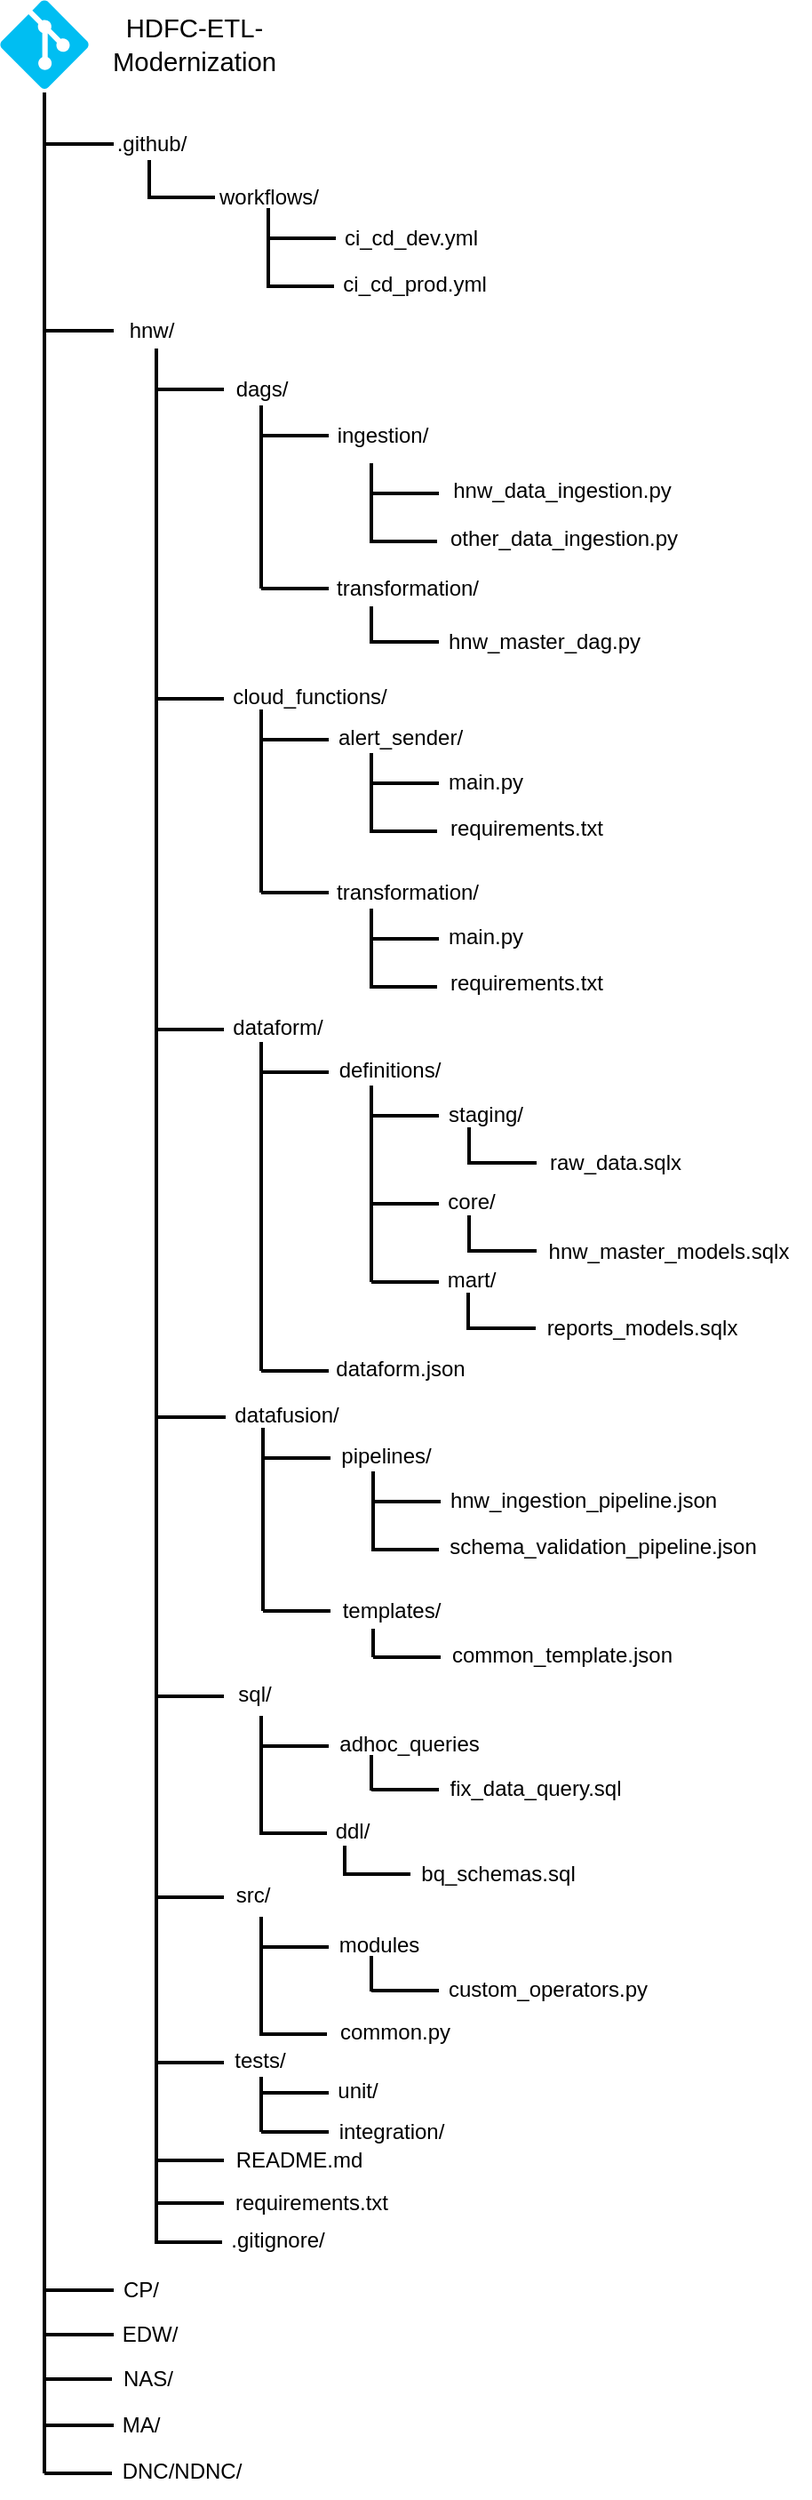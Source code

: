 <mxfile version="28.1.2">
  <diagram name="Page-1" id="s3uP8900tQf6EF1EZNi6">
    <mxGraphModel dx="1079" dy="439" grid="1" gridSize="10" guides="1" tooltips="1" connect="1" arrows="1" fold="1" page="1" pageScale="1" pageWidth="850" pageHeight="1100" math="0" shadow="0">
      <root>
        <mxCell id="0" />
        <mxCell id="1" parent="0" />
        <mxCell id="a7yxjz0I2HXghqxPFArf-2" value="" style="line;strokeWidth=2;direction=south;html=1;" vertex="1" parent="1">
          <mxGeometry x="116" y="111" width="10" height="1339" as="geometry" />
        </mxCell>
        <mxCell id="a7yxjz0I2HXghqxPFArf-3" value="" style="line;strokeWidth=2;html=1;" vertex="1" parent="1">
          <mxGeometry x="122" y="135" width="38" height="10" as="geometry" />
        </mxCell>
        <mxCell id="a7yxjz0I2HXghqxPFArf-4" value="" style="verticalLabelPosition=bottom;html=1;verticalAlign=top;align=center;strokeColor=none;fillColor=#00BEF2;shape=mxgraph.azure.git_repository;" vertex="1" parent="1">
          <mxGeometry x="96" y="59" width="50" height="50" as="geometry" />
        </mxCell>
        <mxCell id="a7yxjz0I2HXghqxPFArf-5" value="&lt;span style=&quot;-webkit-user-drag: none; -webkit-tap-highlight-color: transparent; margin: 0px; padding: 0px; user-select: text; text-align: left; text-indent: -24px; white-space: pre-wrap; background-color: rgb(255, 255, 255); font-size: 11pt; line-height: 18.204px; font-family: Aptos, Aptos_EmbeddedFont, Aptos_MSFontService, sans-serif; font-variant-ligatures: none !important;&quot; class=&quot;TextRun SCXW78633202 BCX8&quot; lang=&quot;EN-US&quot; data-contrast=&quot;auto&quot;&gt;&lt;span style=&quot;-webkit-user-drag: none; -webkit-tap-highlight-color: transparent; margin: 0px; padding: 0px; user-select: text;&quot; class=&quot;NormalTextRun SCXW78633202 BCX8&quot;&gt;HDFC-ETL-&lt;/span&gt;&lt;span style=&quot;-webkit-user-drag: none; -webkit-tap-highlight-color: transparent; margin: 0px; padding: 0px; user-select: text;&quot; class=&quot;NormalTextRun SCXW78633202 BCX8&quot;&gt;Modernization&lt;/span&gt;&lt;/span&gt;" style="text;html=1;align=center;verticalAlign=middle;resizable=0;points=[];autosize=1;strokeColor=none;fillColor=none;" vertex="1" parent="1">
          <mxGeometry x="110" y="69" width="190" height="30" as="geometry" />
        </mxCell>
        <mxCell id="a7yxjz0I2HXghqxPFArf-6" value=".github/" style="text;html=1;align=center;verticalAlign=middle;resizable=0;points=[];autosize=1;strokeColor=none;fillColor=none;" vertex="1" parent="1">
          <mxGeometry x="151" y="125" width="60" height="30" as="geometry" />
        </mxCell>
        <mxCell id="a7yxjz0I2HXghqxPFArf-7" value="" style="line;strokeWidth=2;direction=south;html=1;" vertex="1" parent="1">
          <mxGeometry x="175" y="149" width="10" height="21" as="geometry" />
        </mxCell>
        <mxCell id="a7yxjz0I2HXghqxPFArf-8" value="" style="line;strokeWidth=2;html=1;" vertex="1" parent="1">
          <mxGeometry x="179" y="165" width="38" height="10" as="geometry" />
        </mxCell>
        <mxCell id="a7yxjz0I2HXghqxPFArf-9" value="workflows/" style="text;html=1;align=center;verticalAlign=middle;resizable=0;points=[];autosize=1;strokeColor=none;fillColor=none;" vertex="1" parent="1">
          <mxGeometry x="207" y="155" width="80" height="30" as="geometry" />
        </mxCell>
        <mxCell id="a7yxjz0I2HXghqxPFArf-10" value="" style="line;strokeWidth=2;direction=south;html=1;" vertex="1" parent="1">
          <mxGeometry x="242" y="176" width="10" height="44" as="geometry" />
        </mxCell>
        <mxCell id="a7yxjz0I2HXghqxPFArf-11" value="" style="line;strokeWidth=2;html=1;" vertex="1" parent="1">
          <mxGeometry x="247" y="188" width="38" height="10" as="geometry" />
        </mxCell>
        <mxCell id="a7yxjz0I2HXghqxPFArf-12" value="ci_cd_dev.yml" style="text;html=1;align=center;verticalAlign=middle;resizable=0;points=[];autosize=1;strokeColor=none;fillColor=none;" vertex="1" parent="1">
          <mxGeometry x="277" y="178" width="100" height="30" as="geometry" />
        </mxCell>
        <mxCell id="a7yxjz0I2HXghqxPFArf-13" value="" style="line;strokeWidth=2;html=1;" vertex="1" parent="1">
          <mxGeometry x="246" y="215" width="38" height="10" as="geometry" />
        </mxCell>
        <mxCell id="a7yxjz0I2HXghqxPFArf-14" value="ci_cd_prod.yml" style="text;html=1;align=center;verticalAlign=middle;resizable=0;points=[];autosize=1;strokeColor=none;fillColor=none;" vertex="1" parent="1">
          <mxGeometry x="279" y="204" width="100" height="30" as="geometry" />
        </mxCell>
        <mxCell id="a7yxjz0I2HXghqxPFArf-15" value="" style="line;strokeWidth=2;html=1;" vertex="1" parent="1">
          <mxGeometry x="122" y="240" width="38" height="10" as="geometry" />
        </mxCell>
        <mxCell id="a7yxjz0I2HXghqxPFArf-16" value="hnw/" style="text;html=1;align=center;verticalAlign=middle;resizable=0;points=[];autosize=1;strokeColor=none;fillColor=none;" vertex="1" parent="1">
          <mxGeometry x="156" y="230" width="50" height="30" as="geometry" />
        </mxCell>
        <mxCell id="a7yxjz0I2HXghqxPFArf-17" value="" style="line;strokeWidth=2;direction=south;html=1;" vertex="1" parent="1">
          <mxGeometry x="179" y="255" width="10" height="1065" as="geometry" />
        </mxCell>
        <mxCell id="a7yxjz0I2HXghqxPFArf-18" value="" style="line;strokeWidth=2;html=1;" vertex="1" parent="1">
          <mxGeometry x="184" y="273" width="38" height="10" as="geometry" />
        </mxCell>
        <mxCell id="a7yxjz0I2HXghqxPFArf-19" value="dags/" style="text;html=1;align=center;verticalAlign=middle;resizable=0;points=[];autosize=1;strokeColor=none;fillColor=none;" vertex="1" parent="1">
          <mxGeometry x="218" y="263" width="50" height="30" as="geometry" />
        </mxCell>
        <mxCell id="a7yxjz0I2HXghqxPFArf-26" value="" style="line;strokeWidth=2;direction=south;html=1;" vertex="1" parent="1">
          <mxGeometry x="238" y="287" width="10" height="103" as="geometry" />
        </mxCell>
        <mxCell id="a7yxjz0I2HXghqxPFArf-27" value="" style="line;strokeWidth=2;html=1;" vertex="1" parent="1">
          <mxGeometry x="243" y="299" width="38" height="10" as="geometry" />
        </mxCell>
        <mxCell id="a7yxjz0I2HXghqxPFArf-29" value="ingestion/" style="text;html=1;align=center;verticalAlign=middle;resizable=0;points=[];autosize=1;strokeColor=none;fillColor=none;" vertex="1" parent="1">
          <mxGeometry x="276" y="289" width="70" height="30" as="geometry" />
        </mxCell>
        <mxCell id="a7yxjz0I2HXghqxPFArf-30" value="" style="line;strokeWidth=2;direction=south;html=1;" vertex="1" parent="1">
          <mxGeometry x="300" y="319.5" width="10" height="44" as="geometry" />
        </mxCell>
        <mxCell id="a7yxjz0I2HXghqxPFArf-31" value="" style="line;strokeWidth=2;html=1;" vertex="1" parent="1">
          <mxGeometry x="305" y="331.5" width="38" height="10" as="geometry" />
        </mxCell>
        <mxCell id="a7yxjz0I2HXghqxPFArf-32" value="hnw_data_ingestion.py" style="text;html=1;align=center;verticalAlign=middle;resizable=0;points=[];autosize=1;strokeColor=none;fillColor=none;" vertex="1" parent="1">
          <mxGeometry x="337" y="319.5" width="150" height="30" as="geometry" />
        </mxCell>
        <mxCell id="a7yxjz0I2HXghqxPFArf-33" value="" style="line;strokeWidth=2;html=1;" vertex="1" parent="1">
          <mxGeometry x="304" y="358.5" width="38" height="10" as="geometry" />
        </mxCell>
        <mxCell id="a7yxjz0I2HXghqxPFArf-34" value="other_data_ingestion.py" style="text;html=1;align=center;verticalAlign=middle;resizable=0;points=[];autosize=1;strokeColor=none;fillColor=none;" vertex="1" parent="1">
          <mxGeometry x="338" y="346.5" width="150" height="30" as="geometry" />
        </mxCell>
        <mxCell id="a7yxjz0I2HXghqxPFArf-35" value="" style="line;strokeWidth=2;html=1;" vertex="1" parent="1">
          <mxGeometry x="243" y="385" width="38" height="10" as="geometry" />
        </mxCell>
        <mxCell id="a7yxjz0I2HXghqxPFArf-36" value="transformation/" style="text;html=1;align=center;verticalAlign=middle;resizable=0;points=[];autosize=1;strokeColor=none;fillColor=none;" vertex="1" parent="1">
          <mxGeometry x="275" y="375" width="100" height="30" as="geometry" />
        </mxCell>
        <mxCell id="a7yxjz0I2HXghqxPFArf-37" value="" style="line;strokeWidth=2;direction=south;html=1;" vertex="1" parent="1">
          <mxGeometry x="300" y="400" width="10" height="21" as="geometry" />
        </mxCell>
        <mxCell id="a7yxjz0I2HXghqxPFArf-38" value="" style="line;strokeWidth=2;html=1;" vertex="1" parent="1">
          <mxGeometry x="305" y="415" width="38" height="10" as="geometry" />
        </mxCell>
        <mxCell id="a7yxjz0I2HXghqxPFArf-39" value="hnw_master_dag.py" style="text;html=1;align=center;verticalAlign=middle;resizable=0;points=[];autosize=1;strokeColor=none;fillColor=none;" vertex="1" parent="1">
          <mxGeometry x="337" y="405" width="130" height="30" as="geometry" />
        </mxCell>
        <mxCell id="a7yxjz0I2HXghqxPFArf-40" value="cloud_functions/" style="text;html=1;align=center;verticalAlign=middle;resizable=0;points=[];autosize=1;strokeColor=none;fillColor=none;" vertex="1" parent="1">
          <mxGeometry x="215" y="436" width="110" height="30" as="geometry" />
        </mxCell>
        <mxCell id="a7yxjz0I2HXghqxPFArf-42" value="" style="line;strokeWidth=2;html=1;" vertex="1" parent="1">
          <mxGeometry x="184" y="447" width="38" height="10" as="geometry" />
        </mxCell>
        <mxCell id="a7yxjz0I2HXghqxPFArf-43" value="" style="line;strokeWidth=2;direction=south;html=1;" vertex="1" parent="1">
          <mxGeometry x="238" y="458" width="10" height="103" as="geometry" />
        </mxCell>
        <mxCell id="a7yxjz0I2HXghqxPFArf-44" value="" style="line;strokeWidth=2;html=1;" vertex="1" parent="1">
          <mxGeometry x="243" y="470" width="38" height="10" as="geometry" />
        </mxCell>
        <mxCell id="a7yxjz0I2HXghqxPFArf-45" value="alert_sender/" style="text;html=1;align=center;verticalAlign=middle;resizable=0;points=[];autosize=1;strokeColor=none;fillColor=none;" vertex="1" parent="1">
          <mxGeometry x="276" y="459" width="90" height="30" as="geometry" />
        </mxCell>
        <mxCell id="a7yxjz0I2HXghqxPFArf-46" value="" style="line;strokeWidth=2;direction=south;html=1;" vertex="1" parent="1">
          <mxGeometry x="300" y="482.5" width="10" height="44" as="geometry" />
        </mxCell>
        <mxCell id="a7yxjz0I2HXghqxPFArf-47" value="" style="line;strokeWidth=2;html=1;" vertex="1" parent="1">
          <mxGeometry x="305" y="494.5" width="38" height="10" as="geometry" />
        </mxCell>
        <mxCell id="a7yxjz0I2HXghqxPFArf-48" value="main.py" style="text;html=1;align=center;verticalAlign=middle;resizable=0;points=[];autosize=1;strokeColor=none;fillColor=none;" vertex="1" parent="1">
          <mxGeometry x="334" y="483.5" width="70" height="30" as="geometry" />
        </mxCell>
        <mxCell id="a7yxjz0I2HXghqxPFArf-49" value="" style="line;strokeWidth=2;html=1;" vertex="1" parent="1">
          <mxGeometry x="304" y="521.5" width="38" height="10" as="geometry" />
        </mxCell>
        <mxCell id="a7yxjz0I2HXghqxPFArf-50" value="requirements.txt" style="text;html=1;align=center;verticalAlign=middle;resizable=0;points=[];autosize=1;strokeColor=none;fillColor=none;" vertex="1" parent="1">
          <mxGeometry x="337" y="509.5" width="110" height="30" as="geometry" />
        </mxCell>
        <mxCell id="a7yxjz0I2HXghqxPFArf-51" value="" style="line;strokeWidth=2;html=1;" vertex="1" parent="1">
          <mxGeometry x="243" y="556" width="38" height="10" as="geometry" />
        </mxCell>
        <mxCell id="a7yxjz0I2HXghqxPFArf-52" value="transformation/" style="text;html=1;align=center;verticalAlign=middle;resizable=0;points=[];autosize=1;strokeColor=none;fillColor=none;" vertex="1" parent="1">
          <mxGeometry x="275" y="546" width="100" height="30" as="geometry" />
        </mxCell>
        <mxCell id="a7yxjz0I2HXghqxPFArf-59" value="" style="line;strokeWidth=2;direction=south;html=1;" vertex="1" parent="1">
          <mxGeometry x="300" y="570" width="10" height="44" as="geometry" />
        </mxCell>
        <mxCell id="a7yxjz0I2HXghqxPFArf-60" value="" style="line;strokeWidth=2;html=1;" vertex="1" parent="1">
          <mxGeometry x="305" y="582" width="38" height="10" as="geometry" />
        </mxCell>
        <mxCell id="a7yxjz0I2HXghqxPFArf-61" value="main.py" style="text;html=1;align=center;verticalAlign=middle;resizable=0;points=[];autosize=1;strokeColor=none;fillColor=none;" vertex="1" parent="1">
          <mxGeometry x="334" y="571" width="70" height="30" as="geometry" />
        </mxCell>
        <mxCell id="a7yxjz0I2HXghqxPFArf-62" value="" style="line;strokeWidth=2;html=1;" vertex="1" parent="1">
          <mxGeometry x="304" y="609" width="38" height="10" as="geometry" />
        </mxCell>
        <mxCell id="a7yxjz0I2HXghqxPFArf-63" value="requirements.txt" style="text;html=1;align=center;verticalAlign=middle;resizable=0;points=[];autosize=1;strokeColor=none;fillColor=none;" vertex="1" parent="1">
          <mxGeometry x="337" y="597" width="110" height="30" as="geometry" />
        </mxCell>
        <mxCell id="a7yxjz0I2HXghqxPFArf-64" value="" style="line;strokeWidth=2;html=1;" vertex="1" parent="1">
          <mxGeometry x="184" y="633" width="38" height="10" as="geometry" />
        </mxCell>
        <mxCell id="a7yxjz0I2HXghqxPFArf-65" value="dataform/" style="text;html=1;align=center;verticalAlign=middle;resizable=0;points=[];autosize=1;strokeColor=none;fillColor=none;" vertex="1" parent="1">
          <mxGeometry x="217" y="622" width="70" height="30" as="geometry" />
        </mxCell>
        <mxCell id="a7yxjz0I2HXghqxPFArf-66" value="" style="line;strokeWidth=2;direction=south;html=1;" vertex="1" parent="1">
          <mxGeometry x="238" y="645" width="10" height="185" as="geometry" />
        </mxCell>
        <mxCell id="a7yxjz0I2HXghqxPFArf-67" value="" style="line;strokeWidth=2;html=1;" vertex="1" parent="1">
          <mxGeometry x="243" y="657" width="38" height="10" as="geometry" />
        </mxCell>
        <mxCell id="a7yxjz0I2HXghqxPFArf-68" value="definitions/" style="text;html=1;align=center;verticalAlign=middle;resizable=0;points=[];autosize=1;strokeColor=none;fillColor=none;" vertex="1" parent="1">
          <mxGeometry x="275" y="646" width="80" height="30" as="geometry" />
        </mxCell>
        <mxCell id="a7yxjz0I2HXghqxPFArf-69" value="" style="line;strokeWidth=2;direction=south;html=1;" vertex="1" parent="1">
          <mxGeometry x="300" y="669.5" width="10" height="110.5" as="geometry" />
        </mxCell>
        <mxCell id="a7yxjz0I2HXghqxPFArf-70" value="" style="line;strokeWidth=2;html=1;" vertex="1" parent="1">
          <mxGeometry x="305" y="681.5" width="38" height="10" as="geometry" />
        </mxCell>
        <mxCell id="a7yxjz0I2HXghqxPFArf-71" value="staging/" style="text;html=1;align=center;verticalAlign=middle;resizable=0;points=[];autosize=1;strokeColor=none;fillColor=none;" vertex="1" parent="1">
          <mxGeometry x="334" y="670.5" width="70" height="30" as="geometry" />
        </mxCell>
        <mxCell id="a7yxjz0I2HXghqxPFArf-82" value="" style="line;strokeWidth=2;direction=south;html=1;" vertex="1" parent="1">
          <mxGeometry x="355" y="693" width="10" height="21" as="geometry" />
        </mxCell>
        <mxCell id="a7yxjz0I2HXghqxPFArf-83" value="" style="line;strokeWidth=2;html=1;" vertex="1" parent="1">
          <mxGeometry x="360" y="708" width="38" height="10" as="geometry" />
        </mxCell>
        <mxCell id="a7yxjz0I2HXghqxPFArf-84" value="raw_data.sqlx" style="text;html=1;align=center;verticalAlign=middle;resizable=0;points=[];autosize=1;strokeColor=none;fillColor=none;" vertex="1" parent="1">
          <mxGeometry x="392" y="698" width="100" height="30" as="geometry" />
        </mxCell>
        <mxCell id="a7yxjz0I2HXghqxPFArf-85" value="" style="line;strokeWidth=2;html=1;" vertex="1" parent="1">
          <mxGeometry x="305" y="731" width="38" height="10" as="geometry" />
        </mxCell>
        <mxCell id="a7yxjz0I2HXghqxPFArf-86" value="core/" style="text;html=1;align=center;verticalAlign=middle;resizable=0;points=[];autosize=1;strokeColor=none;fillColor=none;" vertex="1" parent="1">
          <mxGeometry x="336" y="720" width="50" height="30" as="geometry" />
        </mxCell>
        <mxCell id="a7yxjz0I2HXghqxPFArf-87" value="" style="line;strokeWidth=2;direction=south;html=1;" vertex="1" parent="1">
          <mxGeometry x="355" y="742.5" width="10" height="21" as="geometry" />
        </mxCell>
        <mxCell id="a7yxjz0I2HXghqxPFArf-88" value="" style="line;strokeWidth=2;html=1;" vertex="1" parent="1">
          <mxGeometry x="360" y="757.5" width="38" height="10" as="geometry" />
        </mxCell>
        <mxCell id="a7yxjz0I2HXghqxPFArf-89" value="hnw_master_models.sqlx" style="text;html=1;align=center;verticalAlign=middle;resizable=0;points=[];autosize=1;strokeColor=none;fillColor=none;" vertex="1" parent="1">
          <mxGeometry x="392" y="747.5" width="160" height="30" as="geometry" />
        </mxCell>
        <mxCell id="a7yxjz0I2HXghqxPFArf-90" value="" style="line;strokeWidth=2;html=1;" vertex="1" parent="1">
          <mxGeometry x="305" y="775" width="38" height="10" as="geometry" />
        </mxCell>
        <mxCell id="a7yxjz0I2HXghqxPFArf-91" value="mart/" style="text;html=1;align=center;verticalAlign=middle;resizable=0;points=[];autosize=1;strokeColor=none;fillColor=none;" vertex="1" parent="1">
          <mxGeometry x="336" y="763.5" width="50" height="30" as="geometry" />
        </mxCell>
        <mxCell id="a7yxjz0I2HXghqxPFArf-92" value="" style="line;strokeWidth=2;direction=south;html=1;" vertex="1" parent="1">
          <mxGeometry x="354.5" y="786" width="10" height="21" as="geometry" />
        </mxCell>
        <mxCell id="a7yxjz0I2HXghqxPFArf-93" value="" style="line;strokeWidth=2;html=1;" vertex="1" parent="1">
          <mxGeometry x="359.5" y="801" width="38" height="10" as="geometry" />
        </mxCell>
        <mxCell id="a7yxjz0I2HXghqxPFArf-94" value="reports_models.sqlx" style="text;html=1;align=center;verticalAlign=middle;resizable=0;points=[];autosize=1;strokeColor=none;fillColor=none;" vertex="1" parent="1">
          <mxGeometry x="392" y="791" width="130" height="30" as="geometry" />
        </mxCell>
        <mxCell id="a7yxjz0I2HXghqxPFArf-95" value="" style="line;strokeWidth=2;html=1;" vertex="1" parent="1">
          <mxGeometry x="243" y="825" width="38" height="10" as="geometry" />
        </mxCell>
        <mxCell id="a7yxjz0I2HXghqxPFArf-96" value="dataform.json" style="text;html=1;align=center;verticalAlign=middle;resizable=0;points=[];autosize=1;strokeColor=none;fillColor=none;" vertex="1" parent="1">
          <mxGeometry x="271" y="814" width="100" height="30" as="geometry" />
        </mxCell>
        <mxCell id="a7yxjz0I2HXghqxPFArf-97" value="datafusion/" style="text;html=1;align=center;verticalAlign=middle;resizable=0;points=[];autosize=1;strokeColor=none;fillColor=none;" vertex="1" parent="1">
          <mxGeometry x="217" y="840" width="80" height="30" as="geometry" />
        </mxCell>
        <mxCell id="a7yxjz0I2HXghqxPFArf-98" value="" style="line;strokeWidth=2;html=1;" vertex="1" parent="1">
          <mxGeometry x="185" y="851" width="38" height="10" as="geometry" />
        </mxCell>
        <mxCell id="a7yxjz0I2HXghqxPFArf-99" value="" style="line;strokeWidth=2;direction=south;html=1;" vertex="1" parent="1">
          <mxGeometry x="239" y="862" width="10" height="103" as="geometry" />
        </mxCell>
        <mxCell id="a7yxjz0I2HXghqxPFArf-100" value="" style="line;strokeWidth=2;html=1;" vertex="1" parent="1">
          <mxGeometry x="244" y="874" width="38" height="10" as="geometry" />
        </mxCell>
        <mxCell id="a7yxjz0I2HXghqxPFArf-101" value="pipelines/" style="text;html=1;align=center;verticalAlign=middle;resizable=0;points=[];autosize=1;strokeColor=none;fillColor=none;" vertex="1" parent="1">
          <mxGeometry x="278" y="863" width="70" height="30" as="geometry" />
        </mxCell>
        <mxCell id="a7yxjz0I2HXghqxPFArf-102" value="" style="line;strokeWidth=2;direction=south;html=1;" vertex="1" parent="1">
          <mxGeometry x="301" y="886.5" width="10" height="44" as="geometry" />
        </mxCell>
        <mxCell id="a7yxjz0I2HXghqxPFArf-103" value="" style="line;strokeWidth=2;html=1;" vertex="1" parent="1">
          <mxGeometry x="306" y="898.5" width="38" height="10" as="geometry" />
        </mxCell>
        <mxCell id="a7yxjz0I2HXghqxPFArf-104" value="hnw_ingestion_pipeline.json" style="text;html=1;align=center;verticalAlign=middle;resizable=0;points=[];autosize=1;strokeColor=none;fillColor=none;" vertex="1" parent="1">
          <mxGeometry x="339" y="887.5" width="170" height="30" as="geometry" />
        </mxCell>
        <mxCell id="a7yxjz0I2HXghqxPFArf-105" value="" style="line;strokeWidth=2;html=1;" vertex="1" parent="1">
          <mxGeometry x="305" y="925.5" width="38" height="10" as="geometry" />
        </mxCell>
        <mxCell id="a7yxjz0I2HXghqxPFArf-106" value="schema_validation_pipeline.json" style="text;html=1;align=center;verticalAlign=middle;resizable=0;points=[];autosize=1;strokeColor=none;fillColor=none;" vertex="1" parent="1">
          <mxGeometry x="335" y="913.5" width="200" height="30" as="geometry" />
        </mxCell>
        <mxCell id="a7yxjz0I2HXghqxPFArf-107" value="" style="line;strokeWidth=2;html=1;" vertex="1" parent="1">
          <mxGeometry x="244" y="960" width="38" height="10" as="geometry" />
        </mxCell>
        <mxCell id="a7yxjz0I2HXghqxPFArf-108" value="templates/" style="text;html=1;align=center;verticalAlign=middle;resizable=0;points=[];autosize=1;strokeColor=none;fillColor=none;" vertex="1" parent="1">
          <mxGeometry x="276" y="950" width="80" height="30" as="geometry" />
        </mxCell>
        <mxCell id="a7yxjz0I2HXghqxPFArf-109" value="" style="line;strokeWidth=2;direction=south;html=1;" vertex="1" parent="1">
          <mxGeometry x="301" y="975" width="10" height="16" as="geometry" />
        </mxCell>
        <mxCell id="a7yxjz0I2HXghqxPFArf-110" value="" style="line;strokeWidth=2;html=1;" vertex="1" parent="1">
          <mxGeometry x="306" y="986" width="38" height="10" as="geometry" />
        </mxCell>
        <mxCell id="a7yxjz0I2HXghqxPFArf-111" value="common_template.json" style="text;html=1;align=center;verticalAlign=middle;resizable=0;points=[];autosize=1;strokeColor=none;fillColor=none;" vertex="1" parent="1">
          <mxGeometry x="337" y="975" width="150" height="30" as="geometry" />
        </mxCell>
        <mxCell id="a7yxjz0I2HXghqxPFArf-114" value="sql/" style="text;html=1;align=center;verticalAlign=middle;resizable=0;points=[];autosize=1;strokeColor=none;fillColor=none;" vertex="1" parent="1">
          <mxGeometry x="219" y="997" width="40" height="30" as="geometry" />
        </mxCell>
        <mxCell id="a7yxjz0I2HXghqxPFArf-115" value="" style="line;strokeWidth=2;html=1;" vertex="1" parent="1">
          <mxGeometry x="184" y="1008" width="38" height="10" as="geometry" />
        </mxCell>
        <mxCell id="a7yxjz0I2HXghqxPFArf-116" value="" style="line;strokeWidth=2;direction=south;html=1;" vertex="1" parent="1">
          <mxGeometry x="238" y="1024" width="10" height="66" as="geometry" />
        </mxCell>
        <mxCell id="a7yxjz0I2HXghqxPFArf-117" value="" style="line;strokeWidth=2;html=1;" vertex="1" parent="1">
          <mxGeometry x="243" y="1036" width="38" height="10" as="geometry" />
        </mxCell>
        <mxCell id="a7yxjz0I2HXghqxPFArf-118" value="adhoc_queries" style="text;html=1;align=center;verticalAlign=middle;resizable=0;points=[];autosize=1;strokeColor=none;fillColor=none;" vertex="1" parent="1">
          <mxGeometry x="276" y="1025" width="100" height="30" as="geometry" />
        </mxCell>
        <mxCell id="a7yxjz0I2HXghqxPFArf-119" value="" style="line;strokeWidth=2;direction=south;html=1;" vertex="1" parent="1">
          <mxGeometry x="300" y="1046" width="10" height="20" as="geometry" />
        </mxCell>
        <mxCell id="a7yxjz0I2HXghqxPFArf-120" value="" style="line;strokeWidth=2;html=1;" vertex="1" parent="1">
          <mxGeometry x="305" y="1060.5" width="38" height="10" as="geometry" />
        </mxCell>
        <mxCell id="a7yxjz0I2HXghqxPFArf-121" value="fix_data_query.sql" style="text;html=1;align=center;verticalAlign=middle;resizable=0;points=[];autosize=1;strokeColor=none;fillColor=none;" vertex="1" parent="1">
          <mxGeometry x="337" y="1049.5" width="120" height="30" as="geometry" />
        </mxCell>
        <mxCell id="a7yxjz0I2HXghqxPFArf-124" value="" style="line;strokeWidth=2;html=1;" vertex="1" parent="1">
          <mxGeometry x="242" y="1085" width="38" height="10" as="geometry" />
        </mxCell>
        <mxCell id="a7yxjz0I2HXghqxPFArf-126" value="" style="line;strokeWidth=2;direction=south;html=1;" vertex="1" parent="1">
          <mxGeometry x="285" y="1097" width="10" height="16" as="geometry" />
        </mxCell>
        <mxCell id="a7yxjz0I2HXghqxPFArf-127" value="" style="line;strokeWidth=2;html=1;" vertex="1" parent="1">
          <mxGeometry x="289" y="1108" width="38" height="10" as="geometry" />
        </mxCell>
        <mxCell id="a7yxjz0I2HXghqxPFArf-128" value="bq_schemas.sql" style="text;html=1;align=center;verticalAlign=middle;resizable=0;points=[];autosize=1;strokeColor=none;fillColor=none;" vertex="1" parent="1">
          <mxGeometry x="320.5" y="1098" width="110" height="30" as="geometry" />
        </mxCell>
        <mxCell id="a7yxjz0I2HXghqxPFArf-129" value="ddl/" style="text;html=1;align=center;verticalAlign=middle;resizable=0;points=[];autosize=1;strokeColor=none;fillColor=none;" vertex="1" parent="1">
          <mxGeometry x="274" y="1074" width="40" height="30" as="geometry" />
        </mxCell>
        <mxCell id="a7yxjz0I2HXghqxPFArf-143" value="src/" style="text;html=1;align=center;verticalAlign=middle;resizable=0;points=[];autosize=1;strokeColor=none;fillColor=none;" vertex="1" parent="1">
          <mxGeometry x="218" y="1110" width="40" height="30" as="geometry" />
        </mxCell>
        <mxCell id="a7yxjz0I2HXghqxPFArf-144" value="" style="line;strokeWidth=2;html=1;" vertex="1" parent="1">
          <mxGeometry x="184" y="1121" width="38" height="10" as="geometry" />
        </mxCell>
        <mxCell id="a7yxjz0I2HXghqxPFArf-145" value="" style="line;strokeWidth=2;direction=south;html=1;" vertex="1" parent="1">
          <mxGeometry x="238" y="1137" width="10" height="66" as="geometry" />
        </mxCell>
        <mxCell id="a7yxjz0I2HXghqxPFArf-146" value="" style="line;strokeWidth=2;html=1;" vertex="1" parent="1">
          <mxGeometry x="243" y="1149" width="38" height="10" as="geometry" />
        </mxCell>
        <mxCell id="a7yxjz0I2HXghqxPFArf-147" value="modules" style="text;html=1;align=center;verticalAlign=middle;resizable=0;points=[];autosize=1;strokeColor=none;fillColor=none;" vertex="1" parent="1">
          <mxGeometry x="274" y="1138" width="70" height="30" as="geometry" />
        </mxCell>
        <mxCell id="a7yxjz0I2HXghqxPFArf-148" value="" style="line;strokeWidth=2;direction=south;html=1;" vertex="1" parent="1">
          <mxGeometry x="300" y="1159" width="10" height="20" as="geometry" />
        </mxCell>
        <mxCell id="a7yxjz0I2HXghqxPFArf-149" value="" style="line;strokeWidth=2;html=1;" vertex="1" parent="1">
          <mxGeometry x="305" y="1173.5" width="38" height="10" as="geometry" />
        </mxCell>
        <mxCell id="a7yxjz0I2HXghqxPFArf-150" value="custom_operators.py" style="text;html=1;align=center;verticalAlign=middle;resizable=0;points=[];autosize=1;strokeColor=none;fillColor=none;" vertex="1" parent="1">
          <mxGeometry x="334" y="1162.5" width="140" height="30" as="geometry" />
        </mxCell>
        <mxCell id="a7yxjz0I2HXghqxPFArf-151" value="" style="line;strokeWidth=2;html=1;" vertex="1" parent="1">
          <mxGeometry x="242" y="1198" width="38" height="10" as="geometry" />
        </mxCell>
        <mxCell id="a7yxjz0I2HXghqxPFArf-155" value="common.py" style="text;html=1;align=center;verticalAlign=middle;resizable=0;points=[];autosize=1;strokeColor=none;fillColor=none;" vertex="1" parent="1">
          <mxGeometry x="273" y="1187" width="90" height="30" as="geometry" />
        </mxCell>
        <mxCell id="a7yxjz0I2HXghqxPFArf-156" value="" style="line;strokeWidth=2;html=1;" vertex="1" parent="1">
          <mxGeometry x="184" y="1214" width="38" height="10" as="geometry" />
        </mxCell>
        <mxCell id="a7yxjz0I2HXghqxPFArf-159" value="tests/" style="text;html=1;align=center;verticalAlign=middle;resizable=0;points=[];autosize=1;strokeColor=none;fillColor=none;" vertex="1" parent="1">
          <mxGeometry x="217" y="1203" width="50" height="30" as="geometry" />
        </mxCell>
        <mxCell id="a7yxjz0I2HXghqxPFArf-160" value="" style="line;strokeWidth=2;direction=south;html=1;" vertex="1" parent="1">
          <mxGeometry x="238" y="1227" width="10" height="31" as="geometry" />
        </mxCell>
        <mxCell id="a7yxjz0I2HXghqxPFArf-161" value="" style="line;strokeWidth=2;html=1;" vertex="1" parent="1">
          <mxGeometry x="243" y="1231" width="38" height="10" as="geometry" />
        </mxCell>
        <mxCell id="a7yxjz0I2HXghqxPFArf-162" value="unit/" style="text;html=1;align=center;verticalAlign=middle;resizable=0;points=[];autosize=1;strokeColor=none;fillColor=none;" vertex="1" parent="1">
          <mxGeometry x="272" y="1220" width="50" height="30" as="geometry" />
        </mxCell>
        <mxCell id="a7yxjz0I2HXghqxPFArf-163" value="" style="line;strokeWidth=2;html=1;" vertex="1" parent="1">
          <mxGeometry x="243" y="1253" width="38" height="10" as="geometry" />
        </mxCell>
        <mxCell id="a7yxjz0I2HXghqxPFArf-164" value="integration/" style="text;html=1;align=center;verticalAlign=middle;resizable=0;points=[];autosize=1;strokeColor=none;fillColor=none;" vertex="1" parent="1">
          <mxGeometry x="276" y="1243" width="80" height="30" as="geometry" />
        </mxCell>
        <mxCell id="a7yxjz0I2HXghqxPFArf-165" value="" style="line;strokeWidth=2;html=1;" vertex="1" parent="1">
          <mxGeometry x="184" y="1269" width="38" height="10" as="geometry" />
        </mxCell>
        <mxCell id="a7yxjz0I2HXghqxPFArf-166" value="README.md" style="text;html=1;align=center;verticalAlign=middle;resizable=0;points=[];autosize=1;strokeColor=none;fillColor=none;" vertex="1" parent="1">
          <mxGeometry x="219" y="1259" width="90" height="30" as="geometry" />
        </mxCell>
        <mxCell id="a7yxjz0I2HXghqxPFArf-167" value="requirements.txt" style="text;html=1;align=center;verticalAlign=middle;resizable=0;points=[];autosize=1;strokeColor=none;fillColor=none;" vertex="1" parent="1">
          <mxGeometry x="216" y="1283" width="110" height="30" as="geometry" />
        </mxCell>
        <mxCell id="a7yxjz0I2HXghqxPFArf-168" value="" style="line;strokeWidth=2;html=1;" vertex="1" parent="1">
          <mxGeometry x="184" y="1293" width="38" height="10" as="geometry" />
        </mxCell>
        <mxCell id="a7yxjz0I2HXghqxPFArf-169" value="" style="line;strokeWidth=2;html=1;" vertex="1" parent="1">
          <mxGeometry x="183" y="1315" width="38" height="10" as="geometry" />
        </mxCell>
        <mxCell id="a7yxjz0I2HXghqxPFArf-170" value=".gitignore/" style="text;html=1;align=center;verticalAlign=middle;resizable=0;points=[];autosize=1;strokeColor=none;fillColor=none;" vertex="1" parent="1">
          <mxGeometry x="212" y="1304" width="80" height="30" as="geometry" />
        </mxCell>
        <mxCell id="a7yxjz0I2HXghqxPFArf-173" value="" style="line;strokeWidth=2;html=1;" vertex="1" parent="1">
          <mxGeometry x="122" y="1342" width="38" height="10" as="geometry" />
        </mxCell>
        <mxCell id="a7yxjz0I2HXghqxPFArf-174" value="CP/" style="text;html=1;align=center;verticalAlign=middle;resizable=0;points=[];autosize=1;strokeColor=none;fillColor=none;" vertex="1" parent="1">
          <mxGeometry x="155" y="1332" width="40" height="30" as="geometry" />
        </mxCell>
        <mxCell id="a7yxjz0I2HXghqxPFArf-175" value="" style="line;strokeWidth=2;html=1;" vertex="1" parent="1">
          <mxGeometry x="122" y="1367" width="38" height="10" as="geometry" />
        </mxCell>
        <mxCell id="a7yxjz0I2HXghqxPFArf-176" value="EDW/" style="text;html=1;align=center;verticalAlign=middle;resizable=0;points=[];autosize=1;strokeColor=none;fillColor=none;" vertex="1" parent="1">
          <mxGeometry x="155" y="1357" width="50" height="30" as="geometry" />
        </mxCell>
        <mxCell id="a7yxjz0I2HXghqxPFArf-177" value="" style="line;strokeWidth=2;html=1;" vertex="1" parent="1">
          <mxGeometry x="121" y="1392" width="38" height="10" as="geometry" />
        </mxCell>
        <mxCell id="a7yxjz0I2HXghqxPFArf-178" value="NAS/" style="text;html=1;align=center;verticalAlign=middle;resizable=0;points=[];autosize=1;strokeColor=none;fillColor=none;" vertex="1" parent="1">
          <mxGeometry x="154" y="1382" width="50" height="30" as="geometry" />
        </mxCell>
        <mxCell id="a7yxjz0I2HXghqxPFArf-179" value="" style="line;strokeWidth=2;html=1;" vertex="1" parent="1">
          <mxGeometry x="122" y="1418" width="38" height="10" as="geometry" />
        </mxCell>
        <mxCell id="a7yxjz0I2HXghqxPFArf-180" value="MA/" style="text;html=1;align=center;verticalAlign=middle;resizable=0;points=[];autosize=1;strokeColor=none;fillColor=none;" vertex="1" parent="1">
          <mxGeometry x="155" y="1408" width="40" height="30" as="geometry" />
        </mxCell>
        <mxCell id="a7yxjz0I2HXghqxPFArf-181" value="" style="line;strokeWidth=2;html=1;" vertex="1" parent="1">
          <mxGeometry x="121" y="1445" width="38" height="10" as="geometry" />
        </mxCell>
        <mxCell id="a7yxjz0I2HXghqxPFArf-182" value="DNC/NDNC/" style="text;html=1;align=center;verticalAlign=middle;resizable=0;points=[];autosize=1;strokeColor=none;fillColor=none;" vertex="1" parent="1">
          <mxGeometry x="153" y="1434" width="90" height="30" as="geometry" />
        </mxCell>
      </root>
    </mxGraphModel>
  </diagram>
</mxfile>
